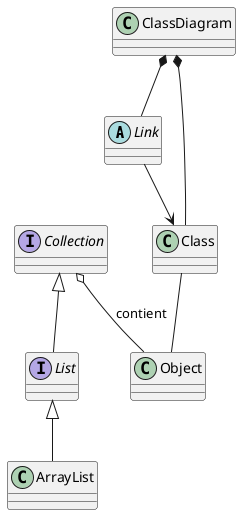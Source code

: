 {
  "sha1": "kjmr350ntp1706tgn323yemy5vkp16e",
  "insertion": {
    "when": "2024-06-03T18:59:33.048Z",
    "user": "plantuml@gmail.com"
  }
}
@startuml
abstract Link
interface List
interface Collection
List <|-- ArrayList
Collection <|-- List
Collection o-- Object : contient
ClassDiagram *-- Class
ClassDiagram *-- Link
Link --> Class
Class -- Object
@enduml
